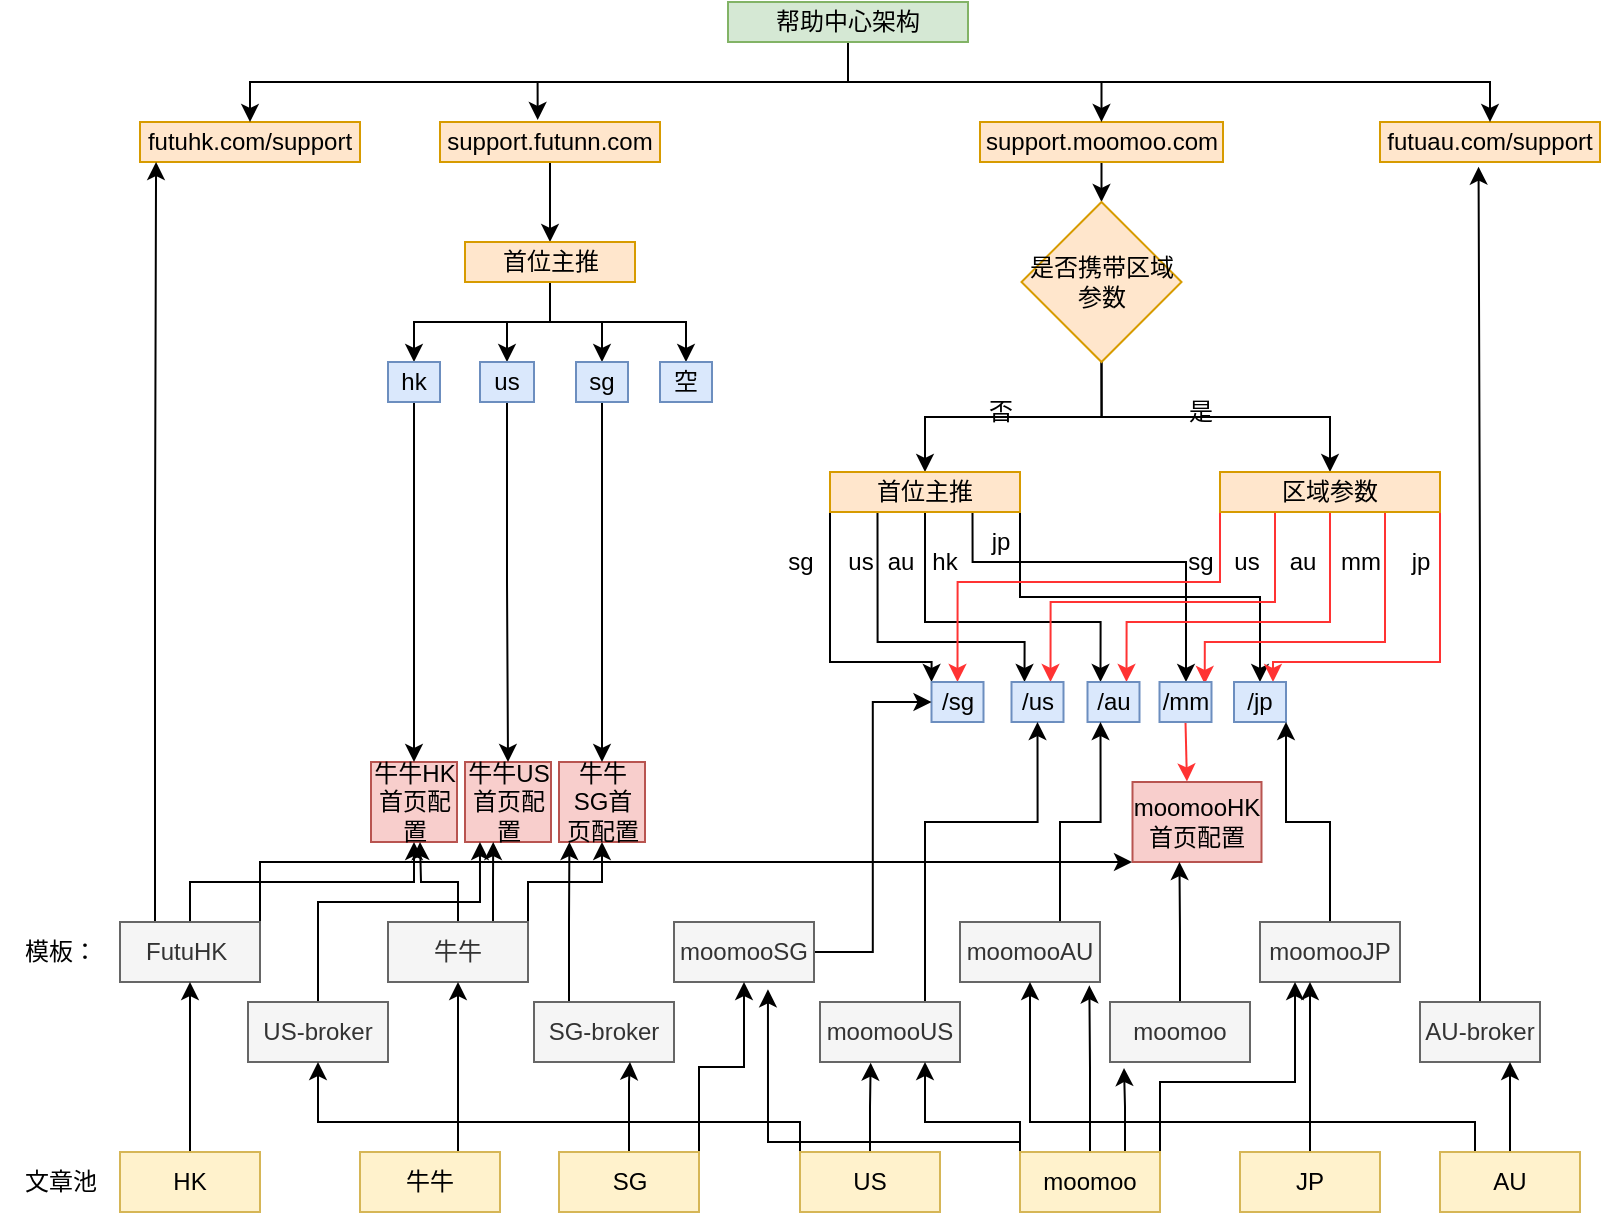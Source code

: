 <mxfile version="20.3.3" type="github">
  <diagram id="y-GwCPaITbIZHPMvpnQi" name="第 1 页">
    <mxGraphModel dx="2377" dy="867" grid="1" gridSize="10" guides="1" tooltips="1" connect="1" arrows="1" fold="1" page="1" pageScale="1" pageWidth="827" pageHeight="1169" math="0" shadow="0">
      <root>
        <mxCell id="0" />
        <mxCell id="1" parent="0" />
        <mxCell id="VE92HPekBiB7pLZRxwOt-1" value="futuhk.com/support" style="rounded=0;whiteSpace=wrap;html=1;fillColor=#ffe6cc;strokeColor=#d79b00;" parent="1" vertex="1">
          <mxGeometry x="60" y="80" width="110" height="20" as="geometry" />
        </mxCell>
        <mxCell id="VE92HPekBiB7pLZRxwOt-12" value="" style="edgeStyle=orthogonalEdgeStyle;rounded=0;orthogonalLoop=1;jettySize=auto;html=1;" parent="1" source="VE92HPekBiB7pLZRxwOt-2" target="VE92HPekBiB7pLZRxwOt-11" edge="1">
          <mxGeometry relative="1" as="geometry" />
        </mxCell>
        <mxCell id="VE92HPekBiB7pLZRxwOt-2" value="support.futunn.com" style="rounded=0;whiteSpace=wrap;html=1;fillColor=#ffe6cc;strokeColor=#d79b00;" parent="1" vertex="1">
          <mxGeometry x="210" y="80" width="110" height="20" as="geometry" />
        </mxCell>
        <mxCell id="VE92HPekBiB7pLZRxwOt-14" value="" style="edgeStyle=orthogonalEdgeStyle;rounded=0;orthogonalLoop=1;jettySize=auto;html=1;" parent="1" source="VE92HPekBiB7pLZRxwOt-3" target="VE92HPekBiB7pLZRxwOt-13" edge="1">
          <mxGeometry relative="1" as="geometry" />
        </mxCell>
        <mxCell id="VE92HPekBiB7pLZRxwOt-3" value="support.moomoo.com" style="rounded=0;whiteSpace=wrap;html=1;fillColor=#ffe6cc;strokeColor=#d79b00;" parent="1" vertex="1">
          <mxGeometry x="480" y="80" width="121.5" height="20" as="geometry" />
        </mxCell>
        <mxCell id="VE92HPekBiB7pLZRxwOt-4" value="futuau.com/support" style="rounded=0;whiteSpace=wrap;html=1;fillColor=#ffe6cc;strokeColor=#d79b00;" parent="1" vertex="1">
          <mxGeometry x="680" y="80" width="110" height="20" as="geometry" />
        </mxCell>
        <mxCell id="VE92HPekBiB7pLZRxwOt-7" style="edgeStyle=orthogonalEdgeStyle;rounded=0;orthogonalLoop=1;jettySize=auto;html=1;exitX=0.5;exitY=1;exitDx=0;exitDy=0;entryX=0.444;entryY=-0.05;entryDx=0;entryDy=0;entryPerimeter=0;" parent="1" source="VE92HPekBiB7pLZRxwOt-5" target="VE92HPekBiB7pLZRxwOt-2" edge="1">
          <mxGeometry relative="1" as="geometry" />
        </mxCell>
        <mxCell id="VE92HPekBiB7pLZRxwOt-8" style="edgeStyle=orthogonalEdgeStyle;rounded=0;orthogonalLoop=1;jettySize=auto;html=1;exitX=0.5;exitY=1;exitDx=0;exitDy=0;entryX=0.5;entryY=0;entryDx=0;entryDy=0;" parent="1" source="VE92HPekBiB7pLZRxwOt-5" target="VE92HPekBiB7pLZRxwOt-1" edge="1">
          <mxGeometry relative="1" as="geometry" />
        </mxCell>
        <mxCell id="VE92HPekBiB7pLZRxwOt-9" style="edgeStyle=orthogonalEdgeStyle;rounded=0;orthogonalLoop=1;jettySize=auto;html=1;exitX=0.5;exitY=1;exitDx=0;exitDy=0;" parent="1" source="VE92HPekBiB7pLZRxwOt-5" target="VE92HPekBiB7pLZRxwOt-3" edge="1">
          <mxGeometry relative="1" as="geometry" />
        </mxCell>
        <mxCell id="VE92HPekBiB7pLZRxwOt-10" style="edgeStyle=orthogonalEdgeStyle;rounded=0;orthogonalLoop=1;jettySize=auto;html=1;exitX=0.5;exitY=1;exitDx=0;exitDy=0;entryX=0.5;entryY=0;entryDx=0;entryDy=0;" parent="1" source="VE92HPekBiB7pLZRxwOt-5" target="VE92HPekBiB7pLZRxwOt-4" edge="1">
          <mxGeometry relative="1" as="geometry" />
        </mxCell>
        <mxCell id="VE92HPekBiB7pLZRxwOt-5" value="帮助中心架构" style="rounded=0;whiteSpace=wrap;html=1;fillColor=#d5e8d4;strokeColor=#82b366;" parent="1" vertex="1">
          <mxGeometry x="354" y="20" width="120" height="20" as="geometry" />
        </mxCell>
        <mxCell id="VE92HPekBiB7pLZRxwOt-73" style="edgeStyle=orthogonalEdgeStyle;rounded=0;orthogonalLoop=1;jettySize=auto;html=1;exitX=0.5;exitY=1;exitDx=0;exitDy=0;" parent="1" source="VE92HPekBiB7pLZRxwOt-11" target="VE92HPekBiB7pLZRxwOt-46" edge="1">
          <mxGeometry relative="1" as="geometry" />
        </mxCell>
        <mxCell id="VE92HPekBiB7pLZRxwOt-74" style="edgeStyle=orthogonalEdgeStyle;rounded=0;orthogonalLoop=1;jettySize=auto;html=1;exitX=0.5;exitY=1;exitDx=0;exitDy=0;entryX=0.5;entryY=0;entryDx=0;entryDy=0;" parent="1" source="VE92HPekBiB7pLZRxwOt-11" target="VE92HPekBiB7pLZRxwOt-47" edge="1">
          <mxGeometry relative="1" as="geometry" />
        </mxCell>
        <mxCell id="VE92HPekBiB7pLZRxwOt-75" style="edgeStyle=orthogonalEdgeStyle;rounded=0;orthogonalLoop=1;jettySize=auto;html=1;exitX=0.5;exitY=1;exitDx=0;exitDy=0;entryX=0.5;entryY=0;entryDx=0;entryDy=0;" parent="1" source="VE92HPekBiB7pLZRxwOt-11" target="VE92HPekBiB7pLZRxwOt-48" edge="1">
          <mxGeometry relative="1" as="geometry" />
        </mxCell>
        <mxCell id="VE92HPekBiB7pLZRxwOt-76" style="edgeStyle=orthogonalEdgeStyle;rounded=0;orthogonalLoop=1;jettySize=auto;html=1;exitX=0.5;exitY=1;exitDx=0;exitDy=0;entryX=0.5;entryY=0;entryDx=0;entryDy=0;" parent="1" source="VE92HPekBiB7pLZRxwOt-11" target="VE92HPekBiB7pLZRxwOt-49" edge="1">
          <mxGeometry relative="1" as="geometry" />
        </mxCell>
        <mxCell id="VE92HPekBiB7pLZRxwOt-11" value="首位主推" style="whiteSpace=wrap;html=1;fillColor=#ffe6cc;strokeColor=#d79b00;rounded=0;" parent="1" vertex="1">
          <mxGeometry x="222.5" y="140" width="85" height="20" as="geometry" />
        </mxCell>
        <mxCell id="VE92HPekBiB7pLZRxwOt-18" style="edgeStyle=orthogonalEdgeStyle;rounded=0;orthogonalLoop=1;jettySize=auto;html=1;exitX=0.5;exitY=1;exitDx=0;exitDy=0;entryX=0.5;entryY=0;entryDx=0;entryDy=0;" parent="1" source="VE92HPekBiB7pLZRxwOt-13" target="VE92HPekBiB7pLZRxwOt-15" edge="1">
          <mxGeometry relative="1" as="geometry" />
        </mxCell>
        <mxCell id="VE92HPekBiB7pLZRxwOt-19" style="edgeStyle=orthogonalEdgeStyle;rounded=0;orthogonalLoop=1;jettySize=auto;html=1;exitX=0.5;exitY=1;exitDx=0;exitDy=0;" parent="1" source="VE92HPekBiB7pLZRxwOt-13" target="VE92HPekBiB7pLZRxwOt-16" edge="1">
          <mxGeometry relative="1" as="geometry" />
        </mxCell>
        <mxCell id="VE92HPekBiB7pLZRxwOt-13" value="是否携带区域参数" style="rhombus;whiteSpace=wrap;html=1;fillColor=#ffe6cc;strokeColor=#d79b00;" parent="1" vertex="1">
          <mxGeometry x="500.75" y="120" width="80" height="80" as="geometry" />
        </mxCell>
        <mxCell id="VE92HPekBiB7pLZRxwOt-107" style="edgeStyle=orthogonalEdgeStyle;rounded=0;orthogonalLoop=1;jettySize=auto;html=1;exitX=0;exitY=1;exitDx=0;exitDy=0;entryX=0;entryY=0;entryDx=0;entryDy=0;" parent="1" source="VE92HPekBiB7pLZRxwOt-15" target="VE92HPekBiB7pLZRxwOt-28" edge="1">
          <mxGeometry relative="1" as="geometry">
            <Array as="points">
              <mxPoint x="405" y="350" />
              <mxPoint x="456" y="350" />
            </Array>
          </mxGeometry>
        </mxCell>
        <mxCell id="VE92HPekBiB7pLZRxwOt-113" style="edgeStyle=orthogonalEdgeStyle;rounded=0;orthogonalLoop=1;jettySize=auto;html=1;exitX=0.25;exitY=1;exitDx=0;exitDy=0;entryX=0.25;entryY=0;entryDx=0;entryDy=0;strokeColor=#000000;" parent="1" source="VE92HPekBiB7pLZRxwOt-15" target="VE92HPekBiB7pLZRxwOt-29" edge="1">
          <mxGeometry relative="1" as="geometry">
            <Array as="points">
              <mxPoint x="429" y="340" />
              <mxPoint x="502" y="340" />
            </Array>
          </mxGeometry>
        </mxCell>
        <mxCell id="VE92HPekBiB7pLZRxwOt-114" style="edgeStyle=orthogonalEdgeStyle;rounded=0;orthogonalLoop=1;jettySize=auto;html=1;exitX=0.5;exitY=1;exitDx=0;exitDy=0;entryX=0.25;entryY=0;entryDx=0;entryDy=0;strokeColor=#000000;" parent="1" source="VE92HPekBiB7pLZRxwOt-15" target="VE92HPekBiB7pLZRxwOt-30" edge="1">
          <mxGeometry relative="1" as="geometry">
            <Array as="points">
              <mxPoint x="453" y="330" />
              <mxPoint x="540" y="330" />
            </Array>
          </mxGeometry>
        </mxCell>
        <mxCell id="VE92HPekBiB7pLZRxwOt-115" style="edgeStyle=orthogonalEdgeStyle;rounded=0;orthogonalLoop=1;jettySize=auto;html=1;exitX=0.75;exitY=1;exitDx=0;exitDy=0;strokeColor=#000000;" parent="1" source="VE92HPekBiB7pLZRxwOt-15" target="VE92HPekBiB7pLZRxwOt-31" edge="1">
          <mxGeometry relative="1" as="geometry">
            <Array as="points">
              <mxPoint x="476" y="300" />
              <mxPoint x="583" y="300" />
            </Array>
          </mxGeometry>
        </mxCell>
        <mxCell id="VE92HPekBiB7pLZRxwOt-116" style="edgeStyle=orthogonalEdgeStyle;rounded=0;orthogonalLoop=1;jettySize=auto;html=1;exitX=1;exitY=1;exitDx=0;exitDy=0;strokeColor=#000000;" parent="1" source="VE92HPekBiB7pLZRxwOt-15" target="VE92HPekBiB7pLZRxwOt-32" edge="1">
          <mxGeometry relative="1" as="geometry" />
        </mxCell>
        <mxCell id="VE92HPekBiB7pLZRxwOt-15" value="首位主推" style="whiteSpace=wrap;html=1;fillColor=#ffe6cc;strokeColor=#d79b00;rounded=0;" parent="1" vertex="1">
          <mxGeometry x="405" y="255" width="95" height="20" as="geometry" />
        </mxCell>
        <mxCell id="VE92HPekBiB7pLZRxwOt-117" style="edgeStyle=orthogonalEdgeStyle;rounded=0;orthogonalLoop=1;jettySize=auto;html=1;exitX=0;exitY=1;exitDx=0;exitDy=0;entryX=0.5;entryY=0;entryDx=0;entryDy=0;strokeColor=#FF3333;" parent="1" source="VE92HPekBiB7pLZRxwOt-16" target="VE92HPekBiB7pLZRxwOt-28" edge="1">
          <mxGeometry relative="1" as="geometry">
            <Array as="points">
              <mxPoint x="600" y="310" />
              <mxPoint x="469" y="310" />
            </Array>
          </mxGeometry>
        </mxCell>
        <mxCell id="VE92HPekBiB7pLZRxwOt-119" style="edgeStyle=orthogonalEdgeStyle;rounded=0;orthogonalLoop=1;jettySize=auto;html=1;exitX=0.25;exitY=1;exitDx=0;exitDy=0;entryX=0.75;entryY=0;entryDx=0;entryDy=0;strokeColor=#FF3333;" parent="1" source="VE92HPekBiB7pLZRxwOt-16" target="VE92HPekBiB7pLZRxwOt-29" edge="1">
          <mxGeometry relative="1" as="geometry">
            <Array as="points">
              <mxPoint x="628" y="320" />
              <mxPoint x="515" y="320" />
            </Array>
          </mxGeometry>
        </mxCell>
        <mxCell id="VE92HPekBiB7pLZRxwOt-120" style="edgeStyle=orthogonalEdgeStyle;rounded=0;orthogonalLoop=1;jettySize=auto;html=1;exitX=0.5;exitY=1;exitDx=0;exitDy=0;entryX=0.75;entryY=0;entryDx=0;entryDy=0;strokeColor=#FF3333;" parent="1" source="VE92HPekBiB7pLZRxwOt-16" target="VE92HPekBiB7pLZRxwOt-30" edge="1">
          <mxGeometry relative="1" as="geometry">
            <Array as="points">
              <mxPoint x="655" y="330" />
              <mxPoint x="553" y="330" />
            </Array>
          </mxGeometry>
        </mxCell>
        <mxCell id="VE92HPekBiB7pLZRxwOt-121" style="edgeStyle=orthogonalEdgeStyle;rounded=0;orthogonalLoop=1;jettySize=auto;html=1;exitX=0.75;exitY=1;exitDx=0;exitDy=0;entryX=0.87;entryY=0.05;entryDx=0;entryDy=0;entryPerimeter=0;strokeColor=#FF3333;" parent="1" source="VE92HPekBiB7pLZRxwOt-16" target="VE92HPekBiB7pLZRxwOt-31" edge="1">
          <mxGeometry relative="1" as="geometry">
            <Array as="points">
              <mxPoint x="683" y="340" />
              <mxPoint x="592" y="340" />
            </Array>
          </mxGeometry>
        </mxCell>
        <mxCell id="VE92HPekBiB7pLZRxwOt-123" style="edgeStyle=orthogonalEdgeStyle;rounded=0;orthogonalLoop=1;jettySize=auto;html=1;exitX=1;exitY=1;exitDx=0;exitDy=0;entryX=0.75;entryY=0;entryDx=0;entryDy=0;strokeColor=#FF3333;" parent="1" source="VE92HPekBiB7pLZRxwOt-16" target="VE92HPekBiB7pLZRxwOt-32" edge="1">
          <mxGeometry relative="1" as="geometry">
            <Array as="points">
              <mxPoint x="710" y="350" />
              <mxPoint x="627" y="350" />
            </Array>
          </mxGeometry>
        </mxCell>
        <mxCell id="VE92HPekBiB7pLZRxwOt-16" value="区域参数" style="whiteSpace=wrap;html=1;fillColor=#ffe6cc;strokeColor=#d79b00;rounded=0;" parent="1" vertex="1">
          <mxGeometry x="600" y="255" width="110" height="20" as="geometry" />
        </mxCell>
        <mxCell id="VE92HPekBiB7pLZRxwOt-28" value="/sg" style="rounded=0;whiteSpace=wrap;html=1;fillColor=#dae8fc;strokeColor=#6c8ebf;" parent="1" vertex="1">
          <mxGeometry x="455.75" y="360" width="26" height="20" as="geometry" />
        </mxCell>
        <mxCell id="VE92HPekBiB7pLZRxwOt-29" value="/us" style="rounded=0;whiteSpace=wrap;html=1;fillColor=#dae8fc;strokeColor=#6c8ebf;" parent="1" vertex="1">
          <mxGeometry x="495.75" y="360" width="26" height="20" as="geometry" />
        </mxCell>
        <mxCell id="VE92HPekBiB7pLZRxwOt-30" value="/au" style="rounded=0;whiteSpace=wrap;html=1;fillColor=#dae8fc;strokeColor=#6c8ebf;" parent="1" vertex="1">
          <mxGeometry x="533.75" y="360" width="26" height="20" as="geometry" />
        </mxCell>
        <mxCell id="VE92HPekBiB7pLZRxwOt-127" style="edgeStyle=orthogonalEdgeStyle;rounded=0;orthogonalLoop=1;jettySize=auto;html=1;exitX=0.5;exitY=1;exitDx=0;exitDy=0;entryX=0.422;entryY=-0.007;entryDx=0;entryDy=0;entryPerimeter=0;strokeColor=#FF3333;" parent="1" source="VE92HPekBiB7pLZRxwOt-31" target="VE92HPekBiB7pLZRxwOt-41" edge="1">
          <mxGeometry relative="1" as="geometry" />
        </mxCell>
        <mxCell id="VE92HPekBiB7pLZRxwOt-31" value="/mm" style="rounded=0;whiteSpace=wrap;html=1;fillColor=#dae8fc;strokeColor=#6c8ebf;" parent="1" vertex="1">
          <mxGeometry x="569.75" y="360" width="26" height="20" as="geometry" />
        </mxCell>
        <mxCell id="VE92HPekBiB7pLZRxwOt-32" value="/jp" style="rounded=0;whiteSpace=wrap;html=1;fillColor=#dae8fc;strokeColor=#6c8ebf;" parent="1" vertex="1">
          <mxGeometry x="607" y="360" width="26" height="20" as="geometry" />
        </mxCell>
        <mxCell id="VE92HPekBiB7pLZRxwOt-38" value="牛牛HK首页配置" style="rounded=0;whiteSpace=wrap;html=1;fillColor=#f8cecc;strokeColor=#b85450;" parent="1" vertex="1">
          <mxGeometry x="175.5" y="400" width="43" height="40" as="geometry" />
        </mxCell>
        <mxCell id="VE92HPekBiB7pLZRxwOt-39" value="牛牛US首页配置" style="rounded=0;whiteSpace=wrap;html=1;fillColor=#f8cecc;strokeColor=#b85450;" parent="1" vertex="1">
          <mxGeometry x="222.5" y="400" width="43" height="40" as="geometry" />
        </mxCell>
        <mxCell id="VE92HPekBiB7pLZRxwOt-40" value="牛牛SG首页配置" style="rounded=0;whiteSpace=wrap;html=1;fillColor=#f8cecc;strokeColor=#b85450;" parent="1" vertex="1">
          <mxGeometry x="269.5" y="400" width="43" height="40" as="geometry" />
        </mxCell>
        <mxCell id="VE92HPekBiB7pLZRxwOt-41" value="moomooHK首页配置" style="rounded=0;whiteSpace=wrap;html=1;fillColor=#f8cecc;strokeColor=#b85450;" parent="1" vertex="1">
          <mxGeometry x="556.25" y="410" width="64.5" height="40" as="geometry" />
        </mxCell>
        <mxCell id="VE92HPekBiB7pLZRxwOt-138" style="edgeStyle=orthogonalEdgeStyle;rounded=0;orthogonalLoop=1;jettySize=auto;html=1;exitX=0.5;exitY=0;exitDx=0;exitDy=0;entryX=0.5;entryY=1;entryDx=0;entryDy=0;strokeColor=#000000;" parent="1" source="VE92HPekBiB7pLZRxwOt-42" target="VE92HPekBiB7pLZRxwOt-38" edge="1">
          <mxGeometry relative="1" as="geometry" />
        </mxCell>
        <mxCell id="EvQ7YWi9N6gf9qi2319d-7" style="edgeStyle=orthogonalEdgeStyle;rounded=0;orthogonalLoop=1;jettySize=auto;html=1;exitX=1;exitY=0;exitDx=0;exitDy=0;" parent="1" source="VE92HPekBiB7pLZRxwOt-42" edge="1">
          <mxGeometry relative="1" as="geometry">
            <mxPoint x="556" y="450" as="targetPoint" />
            <Array as="points">
              <mxPoint x="120" y="450" />
              <mxPoint x="556" y="450" />
            </Array>
          </mxGeometry>
        </mxCell>
        <mxCell id="i0iPs0dC0YNeEfufpWm_-1" style="edgeStyle=orthogonalEdgeStyle;rounded=0;orthogonalLoop=1;jettySize=auto;html=1;exitX=0.25;exitY=0;exitDx=0;exitDy=0;entryX=0.073;entryY=1;entryDx=0;entryDy=0;entryPerimeter=0;" edge="1" parent="1" source="VE92HPekBiB7pLZRxwOt-42" target="VE92HPekBiB7pLZRxwOt-1">
          <mxGeometry relative="1" as="geometry" />
        </mxCell>
        <mxCell id="VE92HPekBiB7pLZRxwOt-42" value="FutuHK&amp;nbsp;" style="rounded=0;whiteSpace=wrap;html=1;fillColor=#f5f5f5;fontColor=#333333;strokeColor=#666666;" parent="1" vertex="1">
          <mxGeometry x="50" y="480" width="70" height="30" as="geometry" />
        </mxCell>
        <mxCell id="VE92HPekBiB7pLZRxwOt-45" value="模板：" style="text;html=1;align=center;verticalAlign=middle;resizable=0;points=[];autosize=1;strokeColor=none;fillColor=none;" parent="1" vertex="1">
          <mxGeometry x="-10" y="480" width="60" height="30" as="geometry" />
        </mxCell>
        <mxCell id="VE92HPekBiB7pLZRxwOt-77" style="edgeStyle=orthogonalEdgeStyle;rounded=0;orthogonalLoop=1;jettySize=auto;html=1;exitX=0.5;exitY=1;exitDx=0;exitDy=0;entryX=0.5;entryY=0;entryDx=0;entryDy=0;" parent="1" source="VE92HPekBiB7pLZRxwOt-46" target="VE92HPekBiB7pLZRxwOt-38" edge="1">
          <mxGeometry relative="1" as="geometry" />
        </mxCell>
        <mxCell id="VE92HPekBiB7pLZRxwOt-46" value="hk" style="rounded=0;whiteSpace=wrap;html=1;fillColor=#dae8fc;strokeColor=#6c8ebf;" parent="1" vertex="1">
          <mxGeometry x="184" y="200" width="26" height="20" as="geometry" />
        </mxCell>
        <mxCell id="VE92HPekBiB7pLZRxwOt-78" style="edgeStyle=orthogonalEdgeStyle;rounded=0;orthogonalLoop=1;jettySize=auto;html=1;exitX=0.5;exitY=1;exitDx=0;exitDy=0;entryX=0.5;entryY=0;entryDx=0;entryDy=0;" parent="1" source="VE92HPekBiB7pLZRxwOt-47" target="VE92HPekBiB7pLZRxwOt-39" edge="1">
          <mxGeometry relative="1" as="geometry" />
        </mxCell>
        <mxCell id="VE92HPekBiB7pLZRxwOt-47" value="us" style="rounded=0;whiteSpace=wrap;html=1;fillColor=#dae8fc;strokeColor=#6c8ebf;" parent="1" vertex="1">
          <mxGeometry x="230" y="200" width="27" height="20" as="geometry" />
        </mxCell>
        <mxCell id="VE92HPekBiB7pLZRxwOt-79" style="edgeStyle=orthogonalEdgeStyle;rounded=0;orthogonalLoop=1;jettySize=auto;html=1;exitX=0.5;exitY=1;exitDx=0;exitDy=0;entryX=0.5;entryY=0;entryDx=0;entryDy=0;" parent="1" source="VE92HPekBiB7pLZRxwOt-48" target="VE92HPekBiB7pLZRxwOt-40" edge="1">
          <mxGeometry relative="1" as="geometry" />
        </mxCell>
        <mxCell id="VE92HPekBiB7pLZRxwOt-48" value="sg" style="rounded=0;whiteSpace=wrap;html=1;fillColor=#dae8fc;strokeColor=#6c8ebf;" parent="1" vertex="1">
          <mxGeometry x="278" y="200" width="26" height="20" as="geometry" />
        </mxCell>
        <mxCell id="VE92HPekBiB7pLZRxwOt-49" value="空" style="rounded=0;whiteSpace=wrap;html=1;fillColor=#dae8fc;strokeColor=#6c8ebf;" parent="1" vertex="1">
          <mxGeometry x="320" y="200" width="26" height="20" as="geometry" />
        </mxCell>
        <mxCell id="VE92HPekBiB7pLZRxwOt-50" value="是" style="text;html=1;align=center;verticalAlign=middle;resizable=0;points=[];autosize=1;strokeColor=none;fillColor=none;" parent="1" vertex="1">
          <mxGeometry x="570" y="210" width="40" height="30" as="geometry" />
        </mxCell>
        <mxCell id="VE92HPekBiB7pLZRxwOt-51" value="否" style="text;html=1;align=center;verticalAlign=middle;resizable=0;points=[];autosize=1;strokeColor=none;fillColor=none;" parent="1" vertex="1">
          <mxGeometry x="470" y="210" width="40" height="30" as="geometry" />
        </mxCell>
        <mxCell id="EvQ7YWi9N6gf9qi2319d-4" style="edgeStyle=orthogonalEdgeStyle;rounded=0;orthogonalLoop=1;jettySize=auto;html=1;exitX=0.5;exitY=0;exitDx=0;exitDy=0;entryX=0.174;entryY=1;entryDx=0;entryDy=0;entryPerimeter=0;" parent="1" source="VE92HPekBiB7pLZRxwOt-52" target="VE92HPekBiB7pLZRxwOt-39" edge="1">
          <mxGeometry relative="1" as="geometry">
            <Array as="points">
              <mxPoint x="149" y="470" />
              <mxPoint x="230" y="470" />
            </Array>
          </mxGeometry>
        </mxCell>
        <mxCell id="VE92HPekBiB7pLZRxwOt-52" value="US-broker" style="rounded=0;whiteSpace=wrap;html=1;fillColor=#f5f5f5;fontColor=#333333;strokeColor=#666666;" parent="1" vertex="1">
          <mxGeometry x="114" y="520" width="70" height="30" as="geometry" />
        </mxCell>
        <mxCell id="VE92HPekBiB7pLZRxwOt-139" style="edgeStyle=orthogonalEdgeStyle;rounded=0;orthogonalLoop=1;jettySize=auto;html=1;exitX=0.5;exitY=0;exitDx=0;exitDy=0;strokeColor=#000000;" parent="1" source="VE92HPekBiB7pLZRxwOt-53" edge="1">
          <mxGeometry relative="1" as="geometry">
            <mxPoint x="200" y="440" as="targetPoint" />
          </mxGeometry>
        </mxCell>
        <mxCell id="VE92HPekBiB7pLZRxwOt-141" style="edgeStyle=orthogonalEdgeStyle;rounded=0;orthogonalLoop=1;jettySize=auto;html=1;exitX=1;exitY=0;exitDx=0;exitDy=0;entryX=0.5;entryY=1;entryDx=0;entryDy=0;strokeColor=#000000;" parent="1" source="VE92HPekBiB7pLZRxwOt-53" target="VE92HPekBiB7pLZRxwOt-40" edge="1">
          <mxGeometry relative="1" as="geometry" />
        </mxCell>
        <mxCell id="EvQ7YWi9N6gf9qi2319d-1" style="edgeStyle=orthogonalEdgeStyle;rounded=0;orthogonalLoop=1;jettySize=auto;html=1;exitX=0.75;exitY=0;exitDx=0;exitDy=0;entryX=0.328;entryY=1;entryDx=0;entryDy=0;entryPerimeter=0;" parent="1" source="VE92HPekBiB7pLZRxwOt-53" target="VE92HPekBiB7pLZRxwOt-39" edge="1">
          <mxGeometry relative="1" as="geometry" />
        </mxCell>
        <mxCell id="VE92HPekBiB7pLZRxwOt-53" value="牛牛" style="rounded=0;whiteSpace=wrap;html=1;fillColor=#f5f5f5;fontColor=#333333;strokeColor=#666666;" parent="1" vertex="1">
          <mxGeometry x="184" y="480" width="70" height="30" as="geometry" />
        </mxCell>
        <mxCell id="EvQ7YWi9N6gf9qi2319d-8" style="edgeStyle=orthogonalEdgeStyle;rounded=0;orthogonalLoop=1;jettySize=auto;html=1;entryX=0;entryY=0.5;entryDx=0;entryDy=0;" parent="1" source="VE92HPekBiB7pLZRxwOt-54" target="VE92HPekBiB7pLZRxwOt-28" edge="1">
          <mxGeometry relative="1" as="geometry" />
        </mxCell>
        <mxCell id="VE92HPekBiB7pLZRxwOt-54" value="moomooSG" style="rounded=0;whiteSpace=wrap;html=1;fillColor=#f5f5f5;fontColor=#333333;strokeColor=#666666;" parent="1" vertex="1">
          <mxGeometry x="327" y="480" width="70" height="30" as="geometry" />
        </mxCell>
        <mxCell id="EvQ7YWi9N6gf9qi2319d-3" style="edgeStyle=orthogonalEdgeStyle;rounded=0;orthogonalLoop=1;jettySize=auto;html=1;exitX=0.25;exitY=0;exitDx=0;exitDy=0;entryX=0.121;entryY=1;entryDx=0;entryDy=0;entryPerimeter=0;" parent="1" source="VE92HPekBiB7pLZRxwOt-55" target="VE92HPekBiB7pLZRxwOt-40" edge="1">
          <mxGeometry relative="1" as="geometry" />
        </mxCell>
        <mxCell id="VE92HPekBiB7pLZRxwOt-55" value="SG-broker" style="rounded=0;whiteSpace=wrap;html=1;fillColor=#f5f5f5;fontColor=#333333;strokeColor=#666666;" parent="1" vertex="1">
          <mxGeometry x="257" y="520" width="70" height="30" as="geometry" />
        </mxCell>
        <mxCell id="EvQ7YWi9N6gf9qi2319d-9" style="edgeStyle=orthogonalEdgeStyle;rounded=0;orthogonalLoop=1;jettySize=auto;html=1;exitX=0.75;exitY=0;exitDx=0;exitDy=0;entryX=0.5;entryY=1;entryDx=0;entryDy=0;" parent="1" source="VE92HPekBiB7pLZRxwOt-56" target="VE92HPekBiB7pLZRxwOt-29" edge="1">
          <mxGeometry relative="1" as="geometry">
            <Array as="points">
              <mxPoint x="453" y="430" />
              <mxPoint x="509" y="430" />
            </Array>
          </mxGeometry>
        </mxCell>
        <mxCell id="VE92HPekBiB7pLZRxwOt-56" value="moomooUS" style="rounded=0;whiteSpace=wrap;html=1;fillColor=#f5f5f5;fontColor=#333333;strokeColor=#666666;" parent="1" vertex="1">
          <mxGeometry x="400" y="520" width="70" height="30" as="geometry" />
        </mxCell>
        <mxCell id="EvQ7YWi9N6gf9qi2319d-10" style="edgeStyle=orthogonalEdgeStyle;rounded=0;orthogonalLoop=1;jettySize=auto;html=1;exitX=0.5;exitY=0;exitDx=0;exitDy=0;entryX=0.25;entryY=1;entryDx=0;entryDy=0;" parent="1" source="VE92HPekBiB7pLZRxwOt-57" target="VE92HPekBiB7pLZRxwOt-30" edge="1">
          <mxGeometry relative="1" as="geometry">
            <Array as="points">
              <mxPoint x="520" y="480" />
              <mxPoint x="520" y="430" />
              <mxPoint x="540" y="430" />
            </Array>
          </mxGeometry>
        </mxCell>
        <mxCell id="VE92HPekBiB7pLZRxwOt-57" value="moomooAU" style="rounded=0;whiteSpace=wrap;html=1;fillColor=#f5f5f5;fontColor=#333333;strokeColor=#666666;" parent="1" vertex="1">
          <mxGeometry x="470" y="480" width="70" height="30" as="geometry" />
        </mxCell>
        <mxCell id="EvQ7YWi9N6gf9qi2319d-6" style="edgeStyle=orthogonalEdgeStyle;rounded=0;orthogonalLoop=1;jettySize=auto;html=1;exitX=0.5;exitY=0;exitDx=0;exitDy=0;entryX=0.364;entryY=1;entryDx=0;entryDy=0;entryPerimeter=0;" parent="1" source="VE92HPekBiB7pLZRxwOt-58" target="VE92HPekBiB7pLZRxwOt-41" edge="1">
          <mxGeometry relative="1" as="geometry" />
        </mxCell>
        <mxCell id="VE92HPekBiB7pLZRxwOt-58" value="moomoo" style="rounded=0;whiteSpace=wrap;html=1;fillColor=#f5f5f5;fontColor=#333333;strokeColor=#666666;" parent="1" vertex="1">
          <mxGeometry x="545" y="520" width="70" height="30" as="geometry" />
        </mxCell>
        <mxCell id="EvQ7YWi9N6gf9qi2319d-5" style="edgeStyle=orthogonalEdgeStyle;rounded=0;orthogonalLoop=1;jettySize=auto;html=1;exitX=0.5;exitY=0;exitDx=0;exitDy=0;entryX=1;entryY=1;entryDx=0;entryDy=0;" parent="1" source="VE92HPekBiB7pLZRxwOt-61" target="VE92HPekBiB7pLZRxwOt-32" edge="1">
          <mxGeometry relative="1" as="geometry" />
        </mxCell>
        <mxCell id="VE92HPekBiB7pLZRxwOt-61" value="moomooJP" style="rounded=0;whiteSpace=wrap;html=1;fillColor=#f5f5f5;fontColor=#333333;strokeColor=#666666;" parent="1" vertex="1">
          <mxGeometry x="620" y="480" width="70" height="30" as="geometry" />
        </mxCell>
        <mxCell id="EvQ7YWi9N6gf9qi2319d-11" style="edgeStyle=orthogonalEdgeStyle;rounded=0;orthogonalLoop=1;jettySize=auto;html=1;entryX=0.448;entryY=1.117;entryDx=0;entryDy=0;entryPerimeter=0;" parent="1" source="VE92HPekBiB7pLZRxwOt-62" target="VE92HPekBiB7pLZRxwOt-4" edge="1">
          <mxGeometry relative="1" as="geometry" />
        </mxCell>
        <mxCell id="VE92HPekBiB7pLZRxwOt-62" value="AU-broker" style="rounded=0;whiteSpace=wrap;html=1;fillColor=#f5f5f5;fontColor=#333333;strokeColor=#666666;" parent="1" vertex="1">
          <mxGeometry x="700" y="520" width="60" height="30" as="geometry" />
        </mxCell>
        <mxCell id="VE92HPekBiB7pLZRxwOt-63" value="文章池" style="text;html=1;align=center;verticalAlign=middle;resizable=0;points=[];autosize=1;strokeColor=none;fillColor=none;" parent="1" vertex="1">
          <mxGeometry x="-10" y="595" width="60" height="30" as="geometry" />
        </mxCell>
        <mxCell id="EvQ7YWi9N6gf9qi2319d-35" style="edgeStyle=orthogonalEdgeStyle;rounded=0;orthogonalLoop=1;jettySize=auto;html=1;exitX=0.5;exitY=0;exitDx=0;exitDy=0;entryX=0.5;entryY=1;entryDx=0;entryDy=0;" parent="1" source="VE92HPekBiB7pLZRxwOt-66" target="VE92HPekBiB7pLZRxwOt-42" edge="1">
          <mxGeometry relative="1" as="geometry" />
        </mxCell>
        <mxCell id="VE92HPekBiB7pLZRxwOt-66" value="HK" style="rounded=0;whiteSpace=wrap;html=1;fillColor=#fff2cc;strokeColor=#d6b656;" parent="1" vertex="1">
          <mxGeometry x="50" y="595" width="70" height="30" as="geometry" />
        </mxCell>
        <mxCell id="EvQ7YWi9N6gf9qi2319d-33" style="edgeStyle=orthogonalEdgeStyle;rounded=0;orthogonalLoop=1;jettySize=auto;html=1;exitX=0.5;exitY=0;exitDx=0;exitDy=0;entryX=0.5;entryY=1;entryDx=0;entryDy=0;" parent="1" source="VE92HPekBiB7pLZRxwOt-67" target="VE92HPekBiB7pLZRxwOt-53" edge="1">
          <mxGeometry relative="1" as="geometry">
            <Array as="points">
              <mxPoint x="219" y="595" />
            </Array>
          </mxGeometry>
        </mxCell>
        <mxCell id="VE92HPekBiB7pLZRxwOt-67" value="牛牛" style="rounded=0;whiteSpace=wrap;html=1;fillColor=#fff2cc;strokeColor=#d6b656;" parent="1" vertex="1">
          <mxGeometry x="170" y="595" width="70" height="30" as="geometry" />
        </mxCell>
        <mxCell id="EvQ7YWi9N6gf9qi2319d-26" style="edgeStyle=orthogonalEdgeStyle;rounded=0;orthogonalLoop=1;jettySize=auto;html=1;exitX=1;exitY=0;exitDx=0;exitDy=0;entryX=0.5;entryY=1;entryDx=0;entryDy=0;" parent="1" source="VE92HPekBiB7pLZRxwOt-68" target="VE92HPekBiB7pLZRxwOt-54" edge="1">
          <mxGeometry relative="1" as="geometry" />
        </mxCell>
        <mxCell id="EvQ7YWi9N6gf9qi2319d-28" value="" style="edgeStyle=orthogonalEdgeStyle;rounded=0;orthogonalLoop=1;jettySize=auto;html=1;" parent="1" source="VE92HPekBiB7pLZRxwOt-68" target="VE92HPekBiB7pLZRxwOt-55" edge="1">
          <mxGeometry relative="1" as="geometry">
            <Array as="points">
              <mxPoint x="305" y="560" />
              <mxPoint x="305" y="560" />
            </Array>
          </mxGeometry>
        </mxCell>
        <mxCell id="VE92HPekBiB7pLZRxwOt-68" value="SG" style="rounded=0;whiteSpace=wrap;html=1;fillColor=#fff2cc;strokeColor=#d6b656;" parent="1" vertex="1">
          <mxGeometry x="269.5" y="595" width="70" height="30" as="geometry" />
        </mxCell>
        <mxCell id="EvQ7YWi9N6gf9qi2319d-24" style="edgeStyle=orthogonalEdgeStyle;rounded=0;orthogonalLoop=1;jettySize=auto;html=1;exitX=0.5;exitY=0;exitDx=0;exitDy=0;entryX=0.362;entryY=1.011;entryDx=0;entryDy=0;entryPerimeter=0;" parent="1" source="VE92HPekBiB7pLZRxwOt-69" target="VE92HPekBiB7pLZRxwOt-56" edge="1">
          <mxGeometry relative="1" as="geometry" />
        </mxCell>
        <mxCell id="EvQ7YWi9N6gf9qi2319d-31" style="edgeStyle=orthogonalEdgeStyle;rounded=0;orthogonalLoop=1;jettySize=auto;html=1;exitX=0;exitY=0.5;exitDx=0;exitDy=0;entryX=0.5;entryY=1;entryDx=0;entryDy=0;" parent="1" source="VE92HPekBiB7pLZRxwOt-69" target="VE92HPekBiB7pLZRxwOt-52" edge="1">
          <mxGeometry relative="1" as="geometry">
            <Array as="points">
              <mxPoint x="390" y="580" />
              <mxPoint x="149" y="580" />
            </Array>
          </mxGeometry>
        </mxCell>
        <mxCell id="VE92HPekBiB7pLZRxwOt-69" value="US" style="rounded=0;whiteSpace=wrap;html=1;fillColor=#fff2cc;strokeColor=#d6b656;" parent="1" vertex="1">
          <mxGeometry x="390" y="595" width="70" height="30" as="geometry" />
        </mxCell>
        <mxCell id="EvQ7YWi9N6gf9qi2319d-15" style="edgeStyle=orthogonalEdgeStyle;rounded=0;orthogonalLoop=1;jettySize=auto;html=1;exitX=0.75;exitY=0;exitDx=0;exitDy=0;entryX=0.1;entryY=1.1;entryDx=0;entryDy=0;entryPerimeter=0;" parent="1" source="VE92HPekBiB7pLZRxwOt-70" target="VE92HPekBiB7pLZRxwOt-58" edge="1">
          <mxGeometry relative="1" as="geometry" />
        </mxCell>
        <mxCell id="EvQ7YWi9N6gf9qi2319d-21" style="edgeStyle=orthogonalEdgeStyle;rounded=0;orthogonalLoop=1;jettySize=auto;html=1;exitX=1;exitY=0;exitDx=0;exitDy=0;entryX=0.25;entryY=1;entryDx=0;entryDy=0;" parent="1" source="VE92HPekBiB7pLZRxwOt-70" target="VE92HPekBiB7pLZRxwOt-61" edge="1">
          <mxGeometry relative="1" as="geometry">
            <Array as="points">
              <mxPoint x="570" y="560" />
              <mxPoint x="638" y="560" />
            </Array>
          </mxGeometry>
        </mxCell>
        <mxCell id="EvQ7YWi9N6gf9qi2319d-22" style="edgeStyle=orthogonalEdgeStyle;rounded=0;orthogonalLoop=1;jettySize=auto;html=1;exitX=0.5;exitY=0;exitDx=0;exitDy=0;entryX=0.924;entryY=1.056;entryDx=0;entryDy=0;entryPerimeter=0;" parent="1" source="VE92HPekBiB7pLZRxwOt-70" target="VE92HPekBiB7pLZRxwOt-57" edge="1">
          <mxGeometry relative="1" as="geometry" />
        </mxCell>
        <mxCell id="EvQ7YWi9N6gf9qi2319d-25" style="edgeStyle=orthogonalEdgeStyle;rounded=0;orthogonalLoop=1;jettySize=auto;html=1;exitX=0.25;exitY=0;exitDx=0;exitDy=0;entryX=0.75;entryY=1;entryDx=0;entryDy=0;" parent="1" source="VE92HPekBiB7pLZRxwOt-70" target="VE92HPekBiB7pLZRxwOt-56" edge="1">
          <mxGeometry relative="1" as="geometry">
            <Array as="points">
              <mxPoint x="500" y="595" />
              <mxPoint x="500" y="580" />
              <mxPoint x="453" y="580" />
            </Array>
          </mxGeometry>
        </mxCell>
        <mxCell id="EvQ7YWi9N6gf9qi2319d-27" style="edgeStyle=orthogonalEdgeStyle;rounded=0;orthogonalLoop=1;jettySize=auto;html=1;exitX=0;exitY=0.5;exitDx=0;exitDy=0;entryX=0.671;entryY=1.122;entryDx=0;entryDy=0;entryPerimeter=0;" parent="1" source="VE92HPekBiB7pLZRxwOt-70" target="VE92HPekBiB7pLZRxwOt-54" edge="1">
          <mxGeometry relative="1" as="geometry">
            <Array as="points">
              <mxPoint x="500" y="590" />
              <mxPoint x="374" y="590" />
            </Array>
          </mxGeometry>
        </mxCell>
        <mxCell id="VE92HPekBiB7pLZRxwOt-70" value="moomoo" style="rounded=0;whiteSpace=wrap;html=1;fillColor=#fff2cc;strokeColor=#d6b656;" parent="1" vertex="1">
          <mxGeometry x="500" y="595" width="70" height="30" as="geometry" />
        </mxCell>
        <mxCell id="EvQ7YWi9N6gf9qi2319d-20" value="" style="edgeStyle=orthogonalEdgeStyle;rounded=0;orthogonalLoop=1;jettySize=auto;html=1;" parent="1" source="VE92HPekBiB7pLZRxwOt-71" target="VE92HPekBiB7pLZRxwOt-61" edge="1">
          <mxGeometry relative="1" as="geometry">
            <Array as="points">
              <mxPoint x="645" y="530" />
              <mxPoint x="645" y="530" />
            </Array>
          </mxGeometry>
        </mxCell>
        <mxCell id="VE92HPekBiB7pLZRxwOt-71" value="JP" style="rounded=0;whiteSpace=wrap;html=1;fillColor=#fff2cc;strokeColor=#d6b656;" parent="1" vertex="1">
          <mxGeometry x="610" y="595" width="70" height="30" as="geometry" />
        </mxCell>
        <mxCell id="EvQ7YWi9N6gf9qi2319d-12" style="edgeStyle=orthogonalEdgeStyle;rounded=0;orthogonalLoop=1;jettySize=auto;html=1;entryX=0.75;entryY=1;entryDx=0;entryDy=0;" parent="1" source="VE92HPekBiB7pLZRxwOt-72" target="VE92HPekBiB7pLZRxwOt-62" edge="1">
          <mxGeometry relative="1" as="geometry" />
        </mxCell>
        <mxCell id="EvQ7YWi9N6gf9qi2319d-23" style="edgeStyle=orthogonalEdgeStyle;rounded=0;orthogonalLoop=1;jettySize=auto;html=1;exitX=0.25;exitY=0;exitDx=0;exitDy=0;entryX=0.5;entryY=1;entryDx=0;entryDy=0;" parent="1" source="VE92HPekBiB7pLZRxwOt-72" target="VE92HPekBiB7pLZRxwOt-57" edge="1">
          <mxGeometry relative="1" as="geometry">
            <Array as="points">
              <mxPoint x="728" y="580" />
              <mxPoint x="505" y="580" />
            </Array>
          </mxGeometry>
        </mxCell>
        <mxCell id="VE92HPekBiB7pLZRxwOt-72" value="AU" style="rounded=0;whiteSpace=wrap;html=1;fillColor=#fff2cc;strokeColor=#d6b656;" parent="1" vertex="1">
          <mxGeometry x="710" y="595" width="70" height="30" as="geometry" />
        </mxCell>
        <mxCell id="VE92HPekBiB7pLZRxwOt-90" value="sg" style="text;html=1;align=center;verticalAlign=middle;resizable=0;points=[];autosize=1;strokeColor=none;fillColor=none;" parent="1" vertex="1">
          <mxGeometry x="370" y="285" width="40" height="30" as="geometry" />
        </mxCell>
        <mxCell id="VE92HPekBiB7pLZRxwOt-91" value="us" style="text;html=1;align=center;verticalAlign=middle;resizable=0;points=[];autosize=1;strokeColor=none;fillColor=none;" parent="1" vertex="1">
          <mxGeometry x="400" y="285" width="40" height="30" as="geometry" />
        </mxCell>
        <mxCell id="VE92HPekBiB7pLZRxwOt-92" value="au" style="text;html=1;align=center;verticalAlign=middle;resizable=0;points=[];autosize=1;strokeColor=none;fillColor=none;" parent="1" vertex="1">
          <mxGeometry x="420" y="285" width="40" height="30" as="geometry" />
        </mxCell>
        <mxCell id="VE92HPekBiB7pLZRxwOt-93" value="hk" style="text;html=1;align=center;verticalAlign=middle;resizable=0;points=[];autosize=1;strokeColor=none;fillColor=none;" parent="1" vertex="1">
          <mxGeometry x="441.75" y="285" width="40" height="30" as="geometry" />
        </mxCell>
        <mxCell id="VE92HPekBiB7pLZRxwOt-94" value="jp" style="text;html=1;align=center;verticalAlign=middle;resizable=0;points=[];autosize=1;strokeColor=none;fillColor=none;" parent="1" vertex="1">
          <mxGeometry x="475" y="275" width="30" height="30" as="geometry" />
        </mxCell>
        <mxCell id="VE92HPekBiB7pLZRxwOt-102" value="au" style="text;html=1;align=center;verticalAlign=middle;resizable=0;points=[];autosize=1;strokeColor=none;fillColor=none;" parent="1" vertex="1">
          <mxGeometry x="620.75" y="285" width="40" height="30" as="geometry" />
        </mxCell>
        <mxCell id="VE92HPekBiB7pLZRxwOt-103" value="sg" style="text;html=1;align=center;verticalAlign=middle;resizable=0;points=[];autosize=1;strokeColor=none;fillColor=none;" parent="1" vertex="1">
          <mxGeometry x="570" y="285" width="40" height="30" as="geometry" />
        </mxCell>
        <mxCell id="VE92HPekBiB7pLZRxwOt-104" value="us" style="text;html=1;align=center;verticalAlign=middle;resizable=0;points=[];autosize=1;strokeColor=none;fillColor=none;" parent="1" vertex="1">
          <mxGeometry x="593" y="285" width="40" height="30" as="geometry" />
        </mxCell>
        <mxCell id="VE92HPekBiB7pLZRxwOt-105" value="mm" style="text;html=1;align=center;verticalAlign=middle;resizable=0;points=[];autosize=1;strokeColor=none;fillColor=none;" parent="1" vertex="1">
          <mxGeometry x="650" y="285" width="40" height="30" as="geometry" />
        </mxCell>
        <mxCell id="VE92HPekBiB7pLZRxwOt-106" value="jp" style="text;html=1;align=center;verticalAlign=middle;resizable=0;points=[];autosize=1;strokeColor=none;fillColor=none;" parent="1" vertex="1">
          <mxGeometry x="685" y="285" width="30" height="30" as="geometry" />
        </mxCell>
      </root>
    </mxGraphModel>
  </diagram>
</mxfile>

